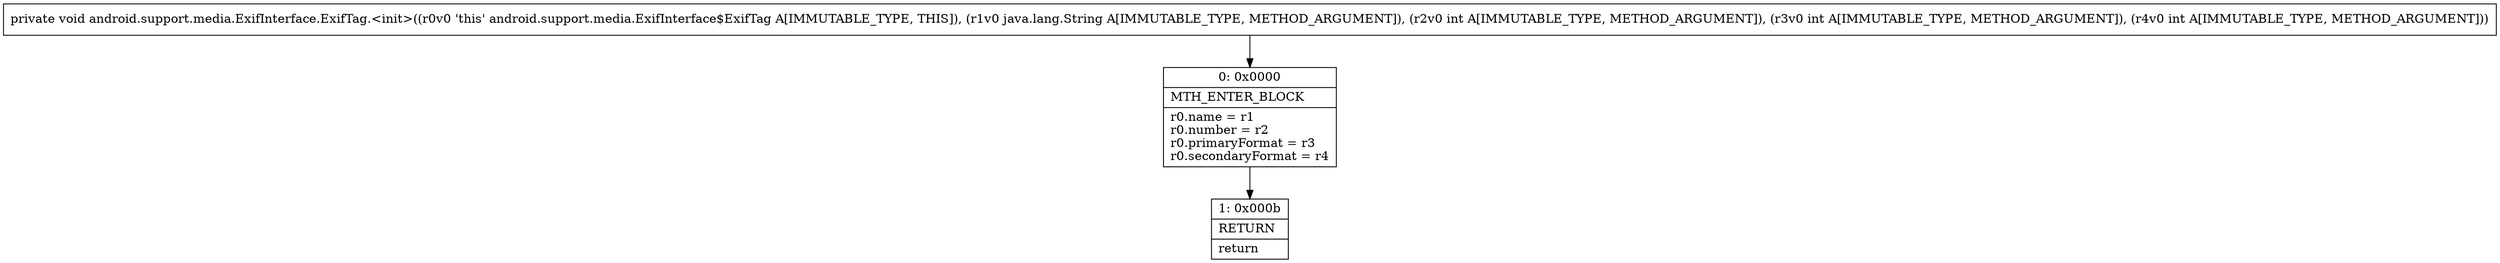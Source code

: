 digraph "CFG forandroid.support.media.ExifInterface.ExifTag.\<init\>(Ljava\/lang\/String;III)V" {
Node_0 [shape=record,label="{0\:\ 0x0000|MTH_ENTER_BLOCK\l|r0.name = r1\lr0.number = r2\lr0.primaryFormat = r3\lr0.secondaryFormat = r4\l}"];
Node_1 [shape=record,label="{1\:\ 0x000b|RETURN\l|return\l}"];
MethodNode[shape=record,label="{private void android.support.media.ExifInterface.ExifTag.\<init\>((r0v0 'this' android.support.media.ExifInterface$ExifTag A[IMMUTABLE_TYPE, THIS]), (r1v0 java.lang.String A[IMMUTABLE_TYPE, METHOD_ARGUMENT]), (r2v0 int A[IMMUTABLE_TYPE, METHOD_ARGUMENT]), (r3v0 int A[IMMUTABLE_TYPE, METHOD_ARGUMENT]), (r4v0 int A[IMMUTABLE_TYPE, METHOD_ARGUMENT])) }"];
MethodNode -> Node_0;
Node_0 -> Node_1;
}

